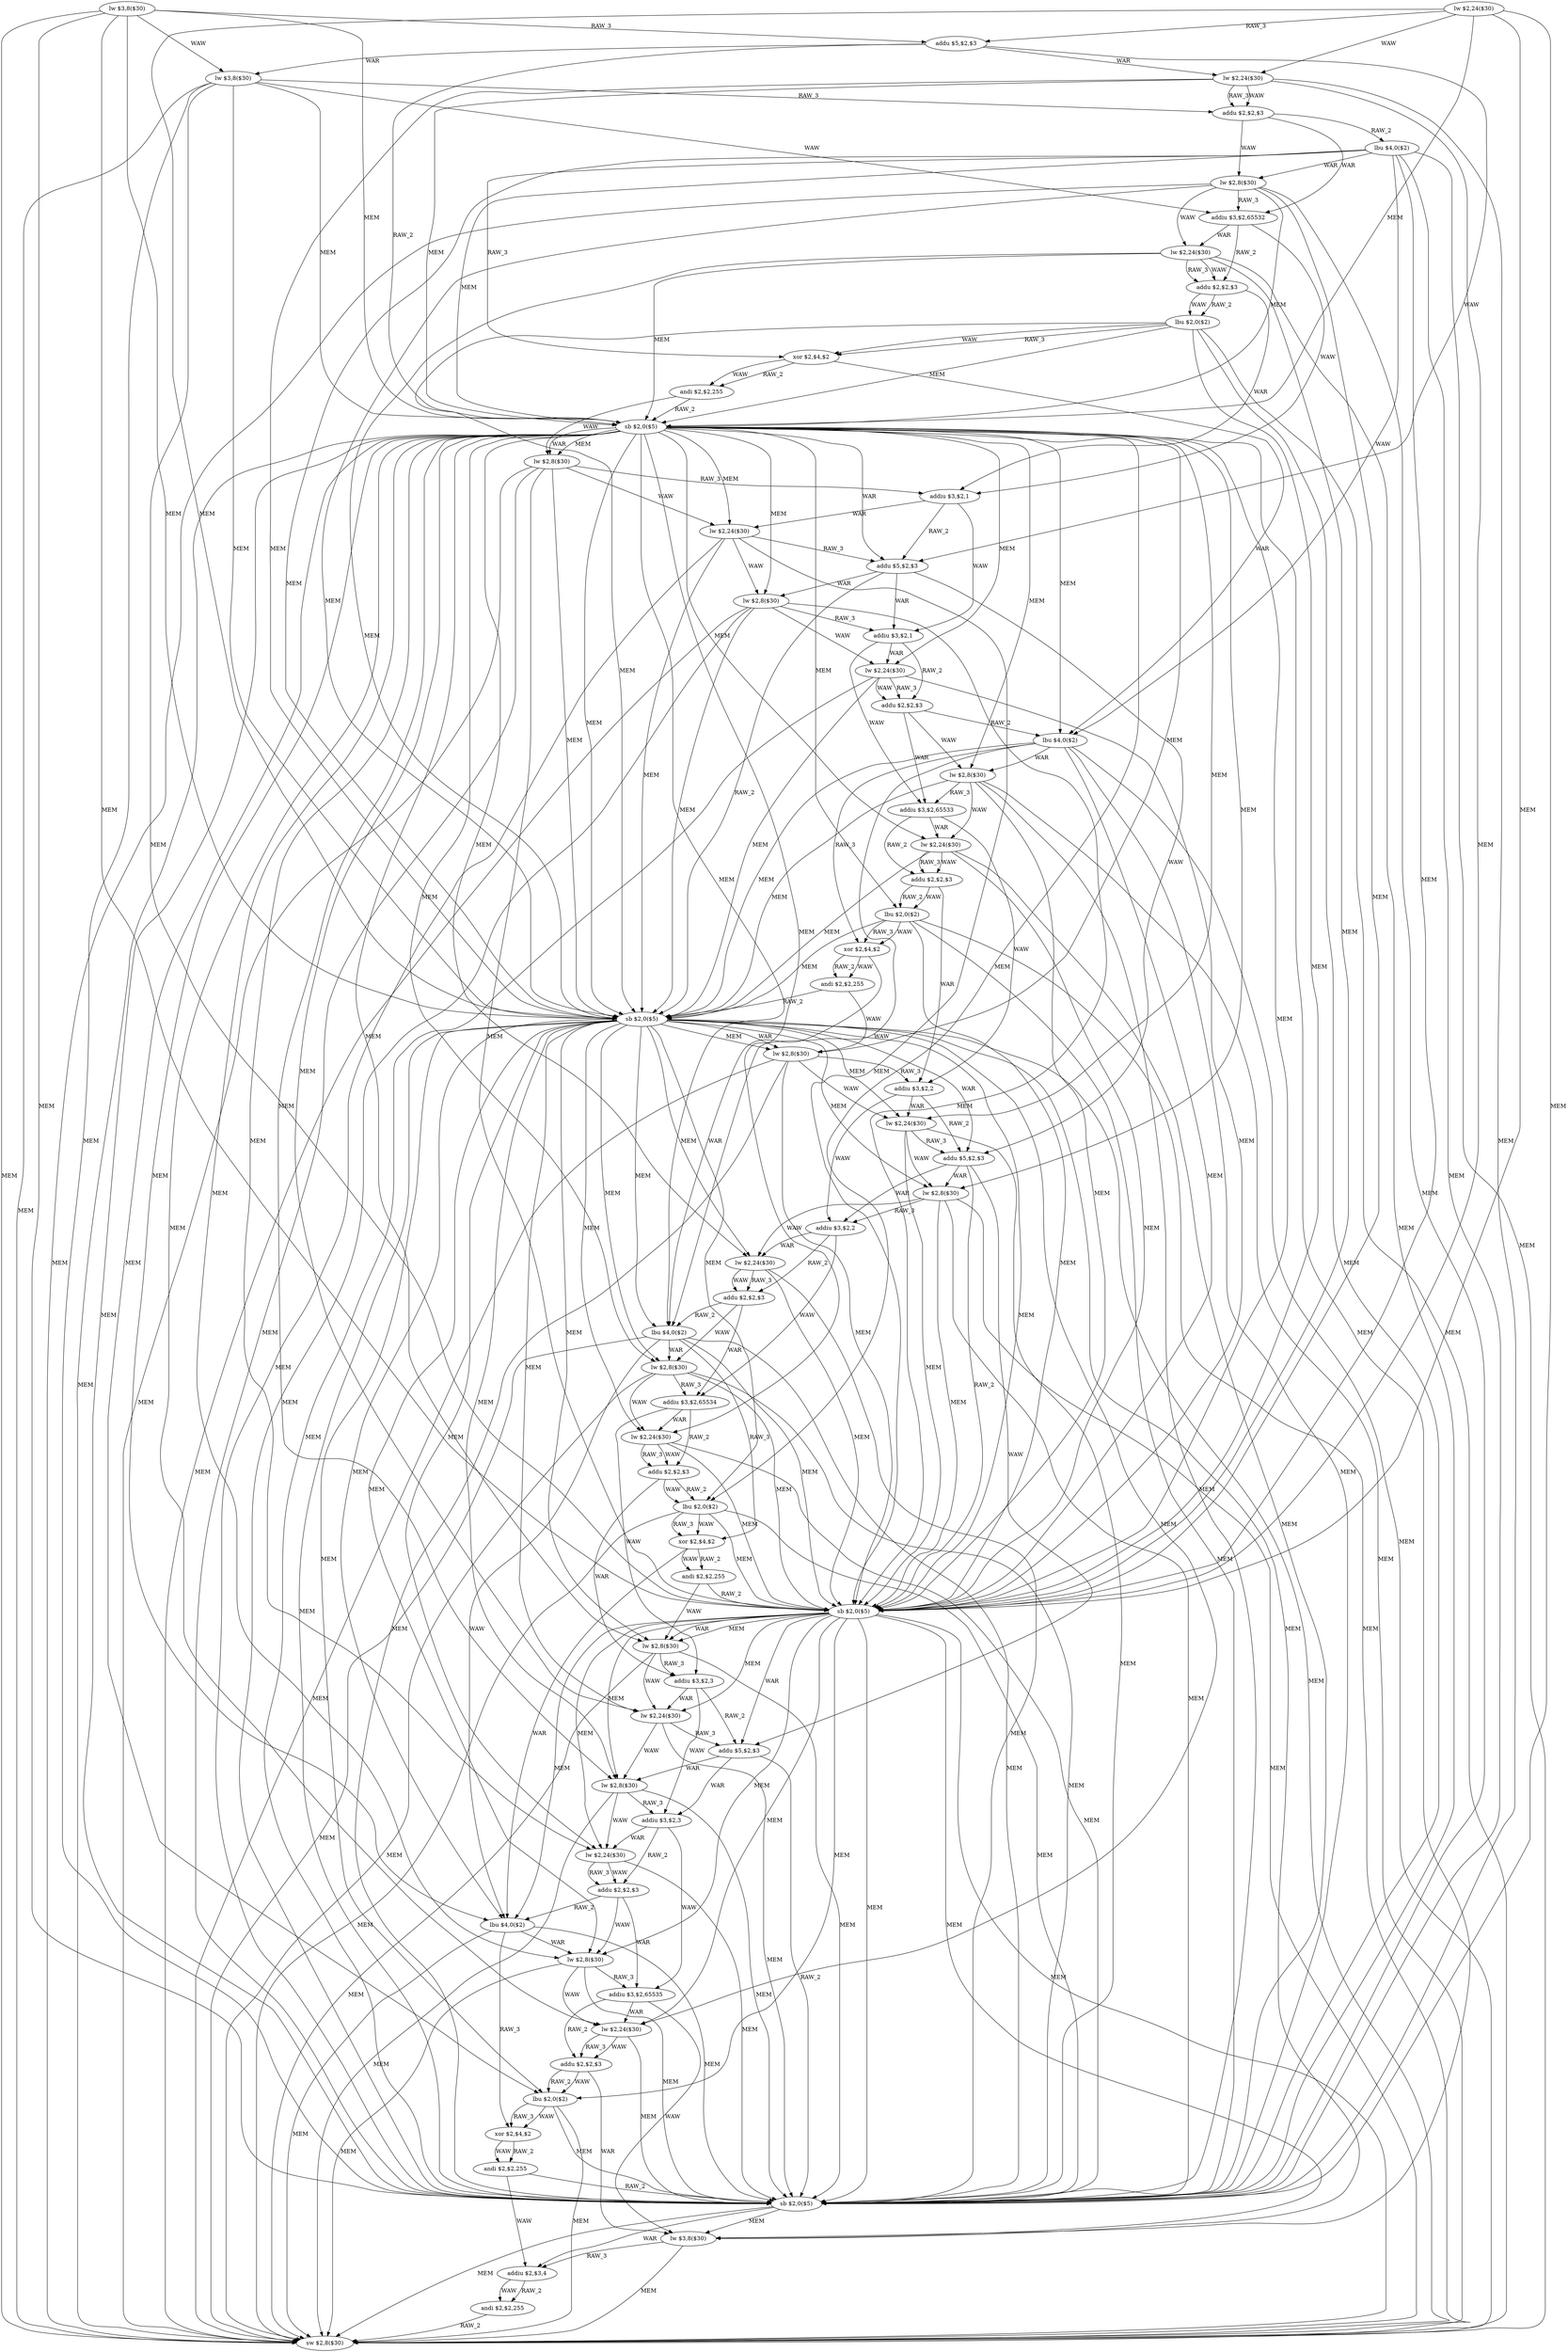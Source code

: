 digraph G1 {
node [shape = ellipse];
i0 [label = "lw $3,8($30)"] ;
i0 ->  i2 [label= "RAW_3"];
i0 ->  i3 [label= "WAW"];
i0 ->  i14 [label= "MEM"];
i0 ->  i31 [label= "MEM"];
i0 ->  i48 [label= "MEM"];
i0 ->  i65 [label= "MEM"];
i0 ->  i69 [label= "MEM"];
i2 [label = "addu $5,$2,$3"] ;
i2 ->  i3 [label= "WAR"];
i2 ->  i4 [label= "WAR"];
i2 ->  i14 [label= "RAW_2"];
i2 ->  i18 [label= "WAW"];
i3 [label = "lw $3,8($30)"] ;
i3 ->  i5 [label= "RAW_3"];
i3 ->  i8 [label= "WAW"];
i3 ->  i14 [label= "MEM"];
i3 ->  i31 [label= "MEM"];
i3 ->  i48 [label= "MEM"];
i3 ->  i65 [label= "MEM"];
i3 ->  i69 [label= "MEM"];
i5 [label = "addu $2,$2,$3"] ;
i5 ->  i6 [label= "RAW_2"];
i5 ->  i7 [label= "WAW"];
i5 ->  i8 [label= "WAR"];
i6 [label = "lbu $4,0($2)"] ;
i6 ->  i7 [label= "WAR"];
i6 ->  i12 [label= "RAW_3"];
i6 ->  i14 [label= "MEM"];
i6 ->  i23 [label= "WAW"];
i6 ->  i31 [label= "MEM"];
i6 ->  i48 [label= "MEM"];
i6 ->  i65 [label= "MEM"];
i6 ->  i69 [label= "MEM"];
i7 [label = "lw $2,8($30)"] ;
i7 ->  i8 [label= "RAW_3"];
i7 ->  i9 [label= "WAW"];
i7 ->  i14 [label= "MEM"];
i7 ->  i31 [label= "MEM"];
i7 ->  i48 [label= "MEM"];
i7 ->  i65 [label= "MEM"];
i7 ->  i69 [label= "MEM"];
i8 [label = "addiu $3,$2,65532"] ;
i8 ->  i9 [label= "WAR"];
i8 ->  i10 [label= "RAW_2"];
i8 ->  i16 [label= "WAW"];
i9 [label = "lw $2,24($30)"] ;
i9 ->  i10 [label= "RAW_3"];
i9 ->  i10 [label= "WAW"];
i9 ->  i14 [label= "MEM"];
i9 ->  i31 [label= "MEM"];
i9 ->  i48 [label= "MEM"];
i9 ->  i65 [label= "MEM"];
i10 [label = "addu $2,$2,$3"] ;
i10 ->  i11 [label= "RAW_2"];
i10 ->  i11 [label= "WAW"];
i10 ->  i16 [label= "WAR"];
i11 [label = "lbu $2,0($2)"] ;
i11 ->  i12 [label= "RAW_3"];
i11 ->  i12 [label= "WAW"];
i11 ->  i14 [label= "MEM"];
i11 ->  i31 [label= "MEM"];
i11 ->  i48 [label= "MEM"];
i11 ->  i65 [label= "MEM"];
i11 ->  i69 [label= "MEM"];
i12 [label = "xor $2,$4,$2"] ;
i12 ->  i13 [label= "RAW_2"];
i12 ->  i13 [label= "WAW"];
i12 ->  i23 [label= "WAR"];
i13 [label = "andi $2,$2,255"] ;
i13 ->  i14 [label= "RAW_2"];
i13 ->  i15 [label= "WAW"];
i14 [label = "sb $2,0($5)"] ;
i14 ->  i15 [label= "WAR"];
i14 ->  i15 [label= "MEM"];
i14 ->  i17 [label= "MEM"];
i14 ->  i18 [label= "WAR"];
i14 ->  i19 [label= "MEM"];
i14 ->  i21 [label= "MEM"];
i14 ->  i23 [label= "MEM"];
i14 ->  i24 [label= "MEM"];
i14 ->  i26 [label= "MEM"];
i14 ->  i28 [label= "MEM"];
i14 ->  i31 [label= "MEM"];
i14 ->  i32 [label= "MEM"];
i14 ->  i34 [label= "MEM"];
i14 ->  i36 [label= "MEM"];
i14 ->  i38 [label= "MEM"];
i14 ->  i40 [label= "MEM"];
i14 ->  i41 [label= "MEM"];
i14 ->  i43 [label= "MEM"];
i14 ->  i45 [label= "MEM"];
i14 ->  i48 [label= "MEM"];
i14 ->  i49 [label= "MEM"];
i14 ->  i51 [label= "MEM"];
i14 ->  i53 [label= "MEM"];
i14 ->  i55 [label= "MEM"];
i14 ->  i57 [label= "MEM"];
i14 ->  i58 [label= "MEM"];
i14 ->  i60 [label= "MEM"];
i14 ->  i62 [label= "MEM"];
i14 ->  i65 [label= "MEM"];
i14 ->  i66 [label= "MEM"];
i14 ->  i69 [label= "MEM"];
i15 [label = "lw $2,8($30)"] ;
i15 ->  i16 [label= "RAW_3"];
i15 ->  i17 [label= "WAW"];
i15 ->  i31 [label= "MEM"];
i15 ->  i48 [label= "MEM"];
i15 ->  i65 [label= "MEM"];
i15 ->  i69 [label= "MEM"];
i16 [label = "addiu $3,$2,1"] ;
i16 ->  i17 [label= "WAR"];
i16 ->  i18 [label= "RAW_2"];
i16 ->  i20 [label= "WAW"];
i17 [label = "lw $2,24($30)"] ;
i17 ->  i18 [label= "RAW_3"];
i17 ->  i19 [label= "WAW"];
i17 ->  i31 [label= "MEM"];
i17 ->  i48 [label= "MEM"];
i17 ->  i65 [label= "MEM"];
i18 [label = "addu $5,$2,$3"] ;
i18 ->  i19 [label= "WAR"];
i18 ->  i20 [label= "WAR"];
i18 ->  i31 [label= "RAW_2"];
i18 ->  i35 [label= "WAW"];
i19 [label = "lw $2,8($30)"] ;
i19 ->  i20 [label= "RAW_3"];
i19 ->  i21 [label= "WAW"];
i19 ->  i31 [label= "MEM"];
i19 ->  i48 [label= "MEM"];
i19 ->  i65 [label= "MEM"];
i19 ->  i69 [label= "MEM"];
i20 [label = "addiu $3,$2,1"] ;
i20 ->  i21 [label= "WAR"];
i20 ->  i22 [label= "RAW_2"];
i20 ->  i25 [label= "WAW"];
i21 [label = "lw $2,24($30)"] ;
i21 ->  i22 [label= "RAW_3"];
i21 ->  i22 [label= "WAW"];
i21 ->  i31 [label= "MEM"];
i21 ->  i48 [label= "MEM"];
i21 ->  i65 [label= "MEM"];
i22 [label = "addu $2,$2,$3"] ;
i22 ->  i23 [label= "RAW_2"];
i22 ->  i24 [label= "WAW"];
i22 ->  i25 [label= "WAR"];
i23 [label = "lbu $4,0($2)"] ;
i23 ->  i24 [label= "WAR"];
i23 ->  i29 [label= "RAW_3"];
i23 ->  i31 [label= "MEM"];
i23 ->  i40 [label= "WAW"];
i23 ->  i48 [label= "MEM"];
i23 ->  i65 [label= "MEM"];
i23 ->  i69 [label= "MEM"];
i24 [label = "lw $2,8($30)"] ;
i24 ->  i25 [label= "RAW_3"];
i24 ->  i26 [label= "WAW"];
i24 ->  i31 [label= "MEM"];
i24 ->  i48 [label= "MEM"];
i24 ->  i65 [label= "MEM"];
i24 ->  i69 [label= "MEM"];
i25 [label = "addiu $3,$2,65533"] ;
i25 ->  i26 [label= "WAR"];
i25 ->  i27 [label= "RAW_2"];
i25 ->  i33 [label= "WAW"];
i26 [label = "lw $2,24($30)"] ;
i26 ->  i27 [label= "RAW_3"];
i26 ->  i27 [label= "WAW"];
i26 ->  i31 [label= "MEM"];
i26 ->  i48 [label= "MEM"];
i26 ->  i65 [label= "MEM"];
i27 [label = "addu $2,$2,$3"] ;
i27 ->  i28 [label= "RAW_2"];
i27 ->  i28 [label= "WAW"];
i27 ->  i33 [label= "WAR"];
i28 [label = "lbu $2,0($2)"] ;
i28 ->  i29 [label= "RAW_3"];
i28 ->  i29 [label= "WAW"];
i28 ->  i31 [label= "MEM"];
i28 ->  i48 [label= "MEM"];
i28 ->  i65 [label= "MEM"];
i28 ->  i69 [label= "MEM"];
i29 [label = "xor $2,$4,$2"] ;
i29 ->  i30 [label= "RAW_2"];
i29 ->  i30 [label= "WAW"];
i29 ->  i40 [label= "WAR"];
i30 [label = "andi $2,$2,255"] ;
i30 ->  i31 [label= "RAW_2"];
i30 ->  i32 [label= "WAW"];
i31 [label = "sb $2,0($5)"] ;
i31 ->  i32 [label= "WAR"];
i31 ->  i32 [label= "MEM"];
i31 ->  i34 [label= "MEM"];
i31 ->  i35 [label= "WAR"];
i31 ->  i36 [label= "MEM"];
i31 ->  i38 [label= "MEM"];
i31 ->  i40 [label= "MEM"];
i31 ->  i41 [label= "MEM"];
i31 ->  i43 [label= "MEM"];
i31 ->  i45 [label= "MEM"];
i31 ->  i48 [label= "MEM"];
i31 ->  i49 [label= "MEM"];
i31 ->  i51 [label= "MEM"];
i31 ->  i53 [label= "MEM"];
i31 ->  i55 [label= "MEM"];
i31 ->  i57 [label= "MEM"];
i31 ->  i58 [label= "MEM"];
i31 ->  i60 [label= "MEM"];
i31 ->  i62 [label= "MEM"];
i31 ->  i65 [label= "MEM"];
i31 ->  i66 [label= "MEM"];
i31 ->  i69 [label= "MEM"];
i32 [label = "lw $2,8($30)"] ;
i32 ->  i33 [label= "RAW_3"];
i32 ->  i34 [label= "WAW"];
i32 ->  i48 [label= "MEM"];
i32 ->  i65 [label= "MEM"];
i32 ->  i69 [label= "MEM"];
i33 [label = "addiu $3,$2,2"] ;
i33 ->  i34 [label= "WAR"];
i33 ->  i35 [label= "RAW_2"];
i33 ->  i37 [label= "WAW"];
i34 [label = "lw $2,24($30)"] ;
i34 ->  i35 [label= "RAW_3"];
i34 ->  i36 [label= "WAW"];
i34 ->  i48 [label= "MEM"];
i34 ->  i65 [label= "MEM"];
i35 [label = "addu $5,$2,$3"] ;
i35 ->  i36 [label= "WAR"];
i35 ->  i37 [label= "WAR"];
i35 ->  i48 [label= "RAW_2"];
i35 ->  i52 [label= "WAW"];
i36 [label = "lw $2,8($30)"] ;
i36 ->  i37 [label= "RAW_3"];
i36 ->  i38 [label= "WAW"];
i36 ->  i48 [label= "MEM"];
i36 ->  i65 [label= "MEM"];
i36 ->  i69 [label= "MEM"];
i37 [label = "addiu $3,$2,2"] ;
i37 ->  i38 [label= "WAR"];
i37 ->  i39 [label= "RAW_2"];
i37 ->  i42 [label= "WAW"];
i38 [label = "lw $2,24($30)"] ;
i38 ->  i39 [label= "RAW_3"];
i38 ->  i39 [label= "WAW"];
i38 ->  i48 [label= "MEM"];
i38 ->  i65 [label= "MEM"];
i39 [label = "addu $2,$2,$3"] ;
i39 ->  i40 [label= "RAW_2"];
i39 ->  i41 [label= "WAW"];
i39 ->  i42 [label= "WAR"];
i40 [label = "lbu $4,0($2)"] ;
i40 ->  i41 [label= "WAR"];
i40 ->  i46 [label= "RAW_3"];
i40 ->  i48 [label= "MEM"];
i40 ->  i57 [label= "WAW"];
i40 ->  i65 [label= "MEM"];
i40 ->  i69 [label= "MEM"];
i41 [label = "lw $2,8($30)"] ;
i41 ->  i42 [label= "RAW_3"];
i41 ->  i43 [label= "WAW"];
i41 ->  i48 [label= "MEM"];
i41 ->  i65 [label= "MEM"];
i41 ->  i69 [label= "MEM"];
i42 [label = "addiu $3,$2,65534"] ;
i42 ->  i43 [label= "WAR"];
i42 ->  i44 [label= "RAW_2"];
i42 ->  i50 [label= "WAW"];
i43 [label = "lw $2,24($30)"] ;
i43 ->  i44 [label= "RAW_3"];
i43 ->  i44 [label= "WAW"];
i43 ->  i48 [label= "MEM"];
i43 ->  i65 [label= "MEM"];
i44 [label = "addu $2,$2,$3"] ;
i44 ->  i45 [label= "RAW_2"];
i44 ->  i45 [label= "WAW"];
i44 ->  i50 [label= "WAR"];
i45 [label = "lbu $2,0($2)"] ;
i45 ->  i46 [label= "RAW_3"];
i45 ->  i46 [label= "WAW"];
i45 ->  i48 [label= "MEM"];
i45 ->  i65 [label= "MEM"];
i45 ->  i69 [label= "MEM"];
i46 [label = "xor $2,$4,$2"] ;
i46 ->  i47 [label= "RAW_2"];
i46 ->  i47 [label= "WAW"];
i46 ->  i57 [label= "WAR"];
i47 [label = "andi $2,$2,255"] ;
i47 ->  i48 [label= "RAW_2"];
i47 ->  i49 [label= "WAW"];
i48 [label = "sb $2,0($5)"] ;
i48 ->  i49 [label= "WAR"];
i48 ->  i49 [label= "MEM"];
i48 ->  i51 [label= "MEM"];
i48 ->  i52 [label= "WAR"];
i48 ->  i53 [label= "MEM"];
i48 ->  i55 [label= "MEM"];
i48 ->  i57 [label= "MEM"];
i48 ->  i58 [label= "MEM"];
i48 ->  i60 [label= "MEM"];
i48 ->  i62 [label= "MEM"];
i48 ->  i65 [label= "MEM"];
i48 ->  i66 [label= "MEM"];
i48 ->  i69 [label= "MEM"];
i49 [label = "lw $2,8($30)"] ;
i49 ->  i50 [label= "RAW_3"];
i49 ->  i51 [label= "WAW"];
i49 ->  i65 [label= "MEM"];
i49 ->  i69 [label= "MEM"];
i50 [label = "addiu $3,$2,3"] ;
i50 ->  i51 [label= "WAR"];
i50 ->  i52 [label= "RAW_2"];
i50 ->  i54 [label= "WAW"];
i51 [label = "lw $2,24($30)"] ;
i51 ->  i52 [label= "RAW_3"];
i51 ->  i53 [label= "WAW"];
i51 ->  i65 [label= "MEM"];
i52 [label = "addu $5,$2,$3"] ;
i52 ->  i53 [label= "WAR"];
i52 ->  i54 [label= "WAR"];
i52 ->  i65 [label= "RAW_2"];
i53 [label = "lw $2,8($30)"] ;
i53 ->  i54 [label= "RAW_3"];
i53 ->  i55 [label= "WAW"];
i53 ->  i65 [label= "MEM"];
i53 ->  i69 [label= "MEM"];
i54 [label = "addiu $3,$2,3"] ;
i54 ->  i55 [label= "WAR"];
i54 ->  i56 [label= "RAW_2"];
i54 ->  i59 [label= "WAW"];
i55 [label = "lw $2,24($30)"] ;
i55 ->  i56 [label= "RAW_3"];
i55 ->  i56 [label= "WAW"];
i55 ->  i65 [label= "MEM"];
i56 [label = "addu $2,$2,$3"] ;
i56 ->  i57 [label= "RAW_2"];
i56 ->  i58 [label= "WAW"];
i56 ->  i59 [label= "WAR"];
i57 [label = "lbu $4,0($2)"] ;
i57 ->  i58 [label= "WAR"];
i57 ->  i63 [label= "RAW_3"];
i57 ->  i65 [label= "MEM"];
i57 ->  i69 [label= "MEM"];
i58 [label = "lw $2,8($30)"] ;
i58 ->  i59 [label= "RAW_3"];
i58 ->  i60 [label= "WAW"];
i58 ->  i65 [label= "MEM"];
i58 ->  i69 [label= "MEM"];
i59 [label = "addiu $3,$2,65535"] ;
i59 ->  i60 [label= "WAR"];
i59 ->  i61 [label= "RAW_2"];
i59 ->  i66 [label= "WAW"];
i60 [label = "lw $2,24($30)"] ;
i60 ->  i61 [label= "RAW_3"];
i60 ->  i61 [label= "WAW"];
i60 ->  i65 [label= "MEM"];
i61 [label = "addu $2,$2,$3"] ;
i61 ->  i62 [label= "RAW_2"];
i61 ->  i62 [label= "WAW"];
i61 ->  i66 [label= "WAR"];
i62 [label = "lbu $2,0($2)"] ;
i62 ->  i63 [label= "RAW_3"];
i62 ->  i63 [label= "WAW"];
i62 ->  i65 [label= "MEM"];
i62 ->  i69 [label= "MEM"];
i63 [label = "xor $2,$4,$2"] ;
i63 ->  i64 [label= "RAW_2"];
i63 ->  i64 [label= "WAW"];
i64 [label = "andi $2,$2,255"] ;
i64 ->  i65 [label= "RAW_2"];
i64 ->  i67 [label= "WAW"];
i65 [label = "sb $2,0($5)"] ;
i65 ->  i66 [label= "MEM"];
i65 ->  i67 [label= "WAR"];
i65 ->  i69 [label= "MEM"];
i66 [label = "lw $3,8($30)"] ;
i66 ->  i67 [label= "RAW_3"];
i66 ->  i69 [label= "MEM"];
i67 [label = "addiu $2,$3,4"] ;
i67 ->  i68 [label= "RAW_2"];
i67 ->  i68 [label= "WAW"];
i68 [label = "andi $2,$2,255"] ;
i68 ->  i69 [label= "RAW_2"];
i69 [label = "sw $2,8($30)"] ;
i4 [label = "lw $2,24($30)"] ;
i4 ->  i5 [label= "RAW_3"];
i4 ->  i5 [label= "WAW"];
i4 ->  i14 [label= "MEM"];
i4 ->  i31 [label= "MEM"];
i4 ->  i48 [label= "MEM"];
i4 ->  i65 [label= "MEM"];
i1 [label = "lw $2,24($30)"] ;
i1 ->  i2 [label= "RAW_3"];
i1 ->  i4 [label= "WAW"];
i1 ->  i14 [label= "MEM"];
i1 ->  i31 [label= "MEM"];
i1 ->  i48 [label= "MEM"];
i1 ->  i65 [label= "MEM"];
}
